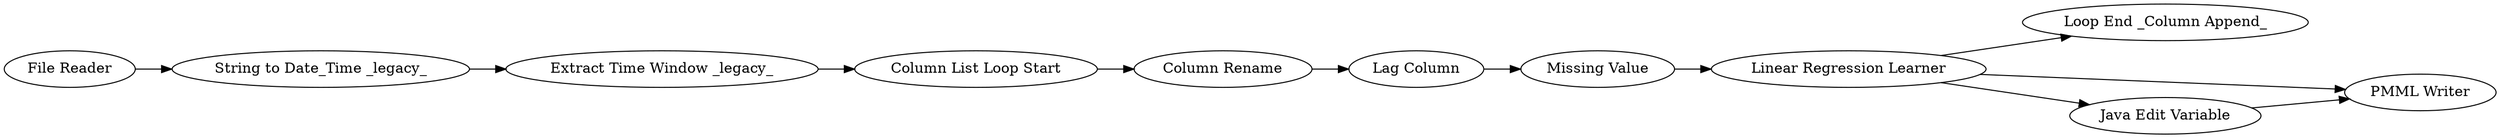 digraph {
	210 -> 245
	179 -> 246
	189 -> 243
	245 -> 179
	179 -> 177
	191 -> 210
	243 -> 191
	178 -> 177
	323 -> 189
	322 -> 323
	179 -> 178
	210 [label="Lag Column"]
	179 [label="Linear Regression Learner"]
	246 [label="Loop End _Column Append_"]
	245 [label="Missing Value"]
	189 [label="Extract Time Window _legacy_"]
	322 [label="File Reader"]
	191 [label="Column Rename"]
	243 [label="Column List Loop Start"]
	178 [label="Java Edit Variable"]
	323 [label="String to Date_Time _legacy_"]
	177 [label="PMML Writer"]
	rankdir=LR
}
